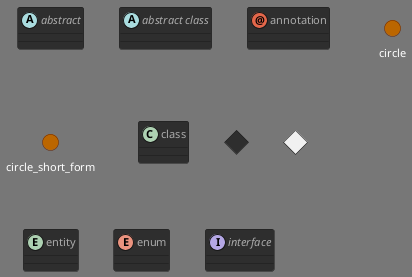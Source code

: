 ' Do not edit
' Theme Gallery
' autogenerated by script
'
@startuml
!theme reddress-darkorange
abstract        abstract
abstract class  "abstract class"
annotation      annotation
circle          circle
()              circle_short_form
class           class
diamond         diamond
<>              diamond_short_form
entity          entity
enum            enum
interface       interface
@enduml
